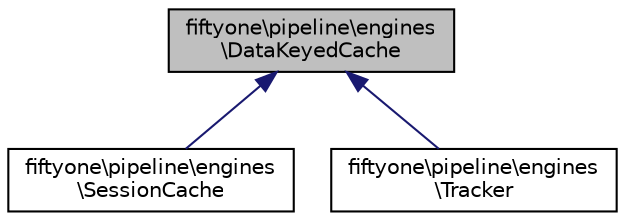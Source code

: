 digraph "fiftyone\pipeline\engines\DataKeyedCache"
{
 // LATEX_PDF_SIZE
  bgcolor="transparent";
  edge [fontname="Helvetica",fontsize="10",labelfontname="Helvetica",labelfontsize="10"];
  node [fontname="Helvetica",fontsize="10",shape=record];
  Node0 [label="fiftyone\\pipeline\\engines\l\\DataKeyedCache",height=0.2,width=0.4,color="black", fillcolor="grey75", style="filled", fontcolor="black",tooltip="A simple cache class which has a get and set method Can be added to an engine to cache its results fo..."];
  Node0 -> Node1 [dir="back",color="midnightblue",fontsize="10",style="solid",fontname="Helvetica"];
  Node1 [label="fiftyone\\pipeline\\engines\l\\SessionCache",height=0.2,width=0.4,color="black",URL="$classfiftyone_1_1pipeline_1_1engines_1_1_session_cache.html",tooltip="An extension of the cache class that stores a cache in a user's session if PHP sessions are active."];
  Node0 -> Node2 [dir="back",color="midnightblue",fontsize="10",style="solid",fontname="Helvetica"];
  Node2 [label="fiftyone\\pipeline\\engines\l\\Tracker",height=0.2,width=0.4,color="black",URL="$classfiftyone_1_1pipeline_1_1engines_1_1_tracker.html",tooltip="The tracker class extends the cache class with a track method that checks if a key is in the cache an..."];
}
